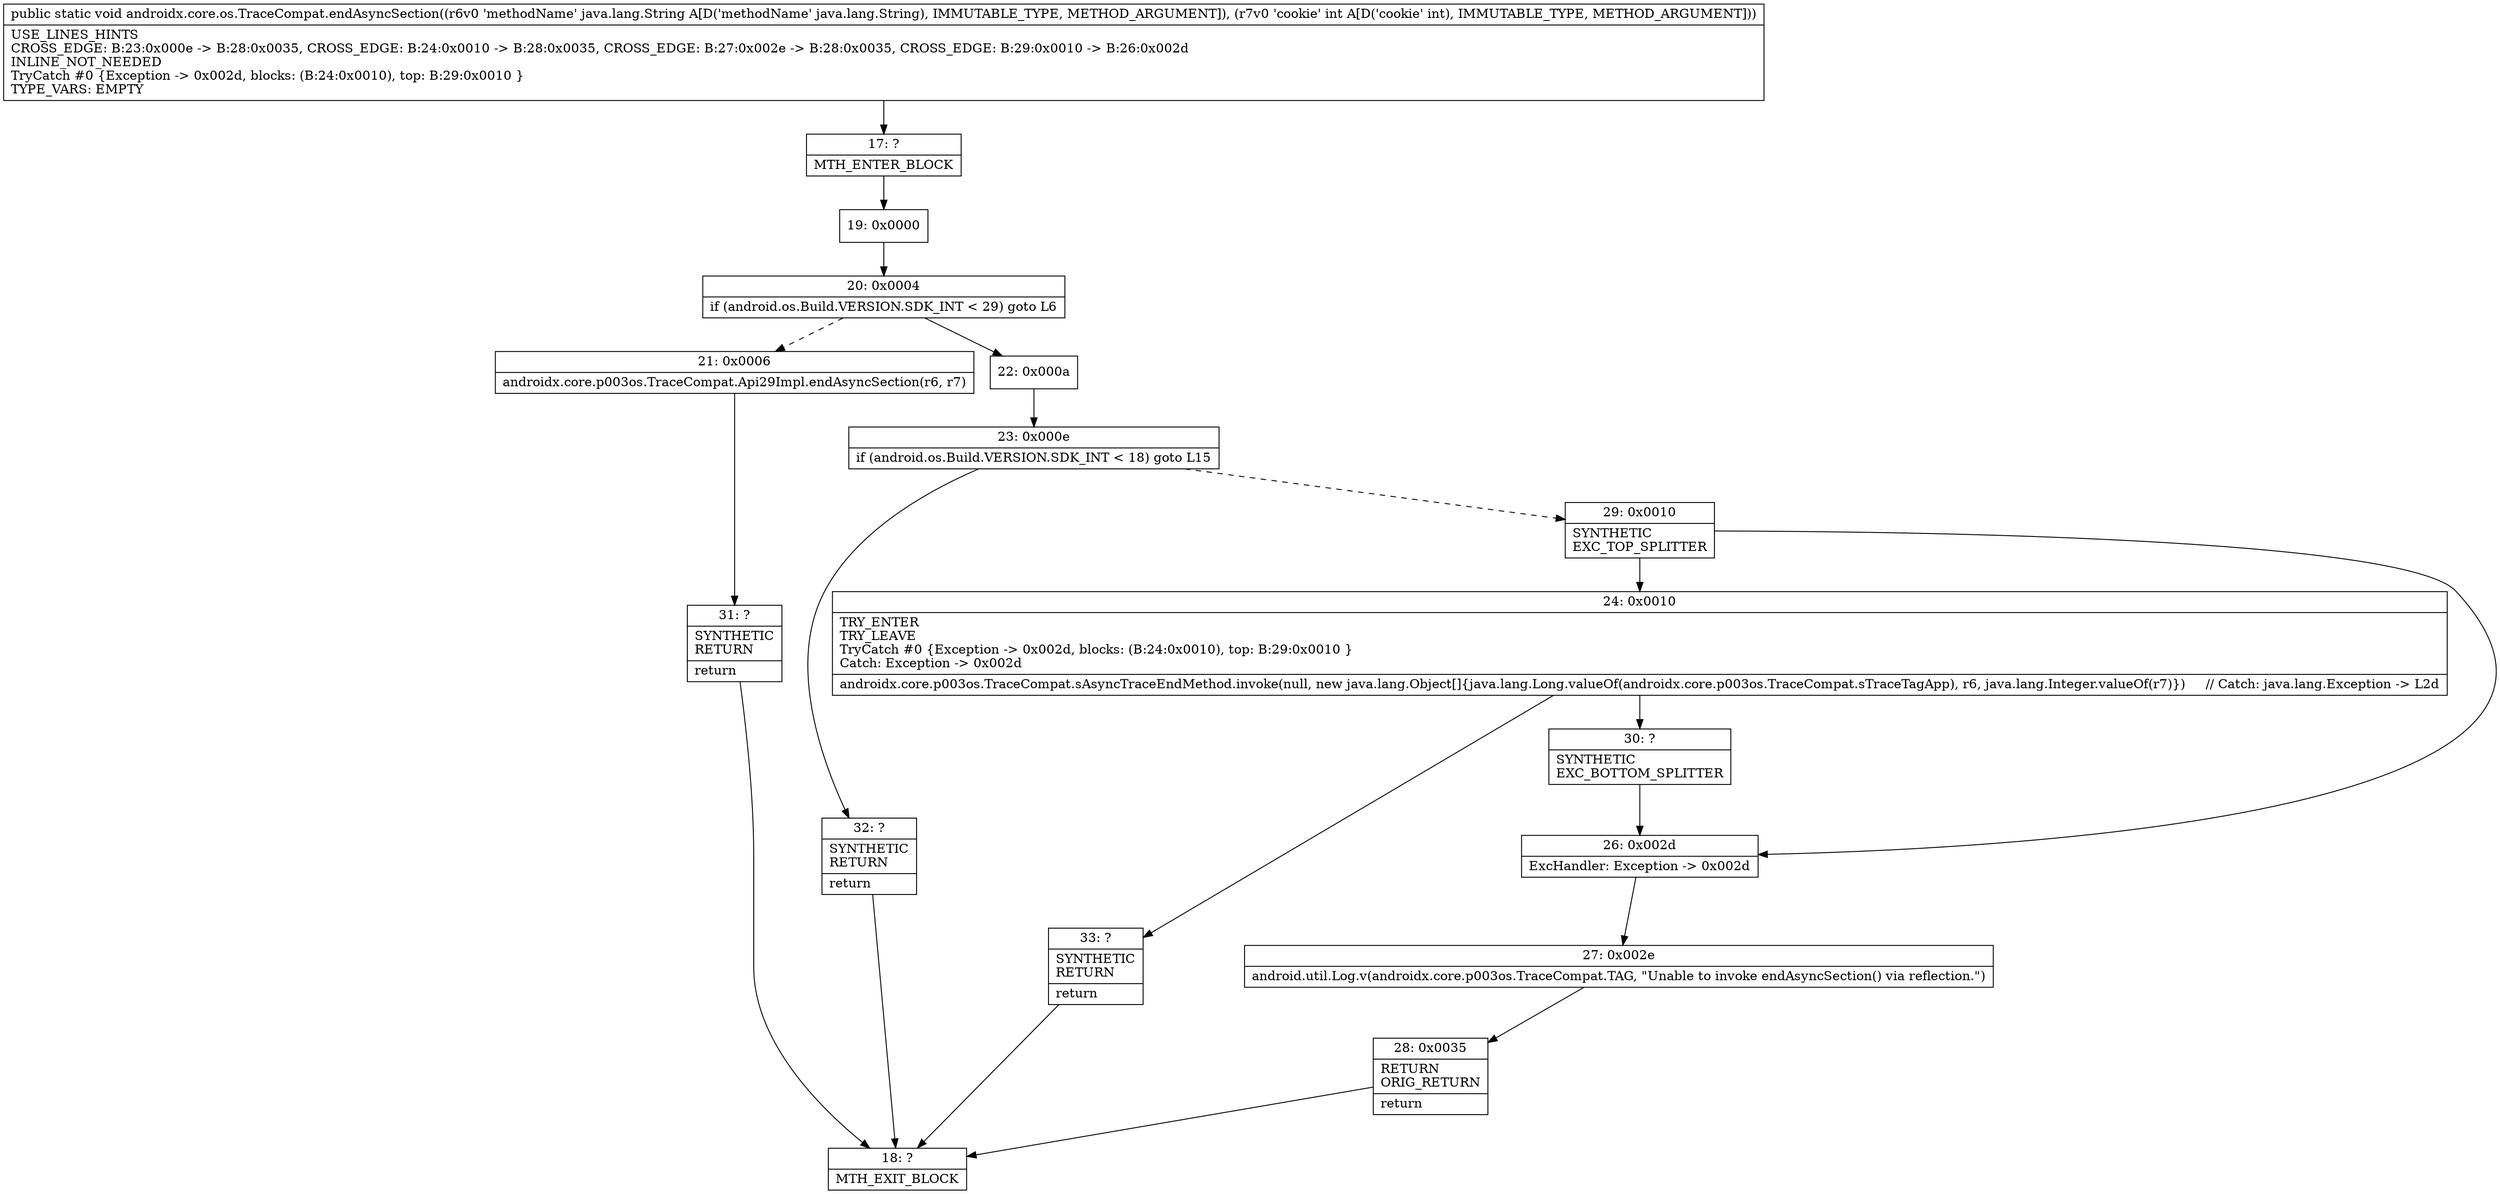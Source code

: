 digraph "CFG forandroidx.core.os.TraceCompat.endAsyncSection(Ljava\/lang\/String;I)V" {
Node_17 [shape=record,label="{17\:\ ?|MTH_ENTER_BLOCK\l}"];
Node_19 [shape=record,label="{19\:\ 0x0000}"];
Node_20 [shape=record,label="{20\:\ 0x0004|if (android.os.Build.VERSION.SDK_INT \< 29) goto L6\l}"];
Node_21 [shape=record,label="{21\:\ 0x0006|androidx.core.p003os.TraceCompat.Api29Impl.endAsyncSection(r6, r7)\l}"];
Node_31 [shape=record,label="{31\:\ ?|SYNTHETIC\lRETURN\l|return\l}"];
Node_18 [shape=record,label="{18\:\ ?|MTH_EXIT_BLOCK\l}"];
Node_22 [shape=record,label="{22\:\ 0x000a}"];
Node_23 [shape=record,label="{23\:\ 0x000e|if (android.os.Build.VERSION.SDK_INT \< 18) goto L15\l}"];
Node_29 [shape=record,label="{29\:\ 0x0010|SYNTHETIC\lEXC_TOP_SPLITTER\l}"];
Node_24 [shape=record,label="{24\:\ 0x0010|TRY_ENTER\lTRY_LEAVE\lTryCatch #0 \{Exception \-\> 0x002d, blocks: (B:24:0x0010), top: B:29:0x0010 \}\lCatch: Exception \-\> 0x002d\l|androidx.core.p003os.TraceCompat.sAsyncTraceEndMethod.invoke(null, new java.lang.Object[]\{java.lang.Long.valueOf(androidx.core.p003os.TraceCompat.sTraceTagApp), r6, java.lang.Integer.valueOf(r7)\})     \/\/ Catch: java.lang.Exception \-\> L2d\l}"];
Node_30 [shape=record,label="{30\:\ ?|SYNTHETIC\lEXC_BOTTOM_SPLITTER\l}"];
Node_33 [shape=record,label="{33\:\ ?|SYNTHETIC\lRETURN\l|return\l}"];
Node_26 [shape=record,label="{26\:\ 0x002d|ExcHandler: Exception \-\> 0x002d\l}"];
Node_27 [shape=record,label="{27\:\ 0x002e|android.util.Log.v(androidx.core.p003os.TraceCompat.TAG, \"Unable to invoke endAsyncSection() via reflection.\")\l}"];
Node_28 [shape=record,label="{28\:\ 0x0035|RETURN\lORIG_RETURN\l|return\l}"];
Node_32 [shape=record,label="{32\:\ ?|SYNTHETIC\lRETURN\l|return\l}"];
MethodNode[shape=record,label="{public static void androidx.core.os.TraceCompat.endAsyncSection((r6v0 'methodName' java.lang.String A[D('methodName' java.lang.String), IMMUTABLE_TYPE, METHOD_ARGUMENT]), (r7v0 'cookie' int A[D('cookie' int), IMMUTABLE_TYPE, METHOD_ARGUMENT]))  | USE_LINES_HINTS\lCROSS_EDGE: B:23:0x000e \-\> B:28:0x0035, CROSS_EDGE: B:24:0x0010 \-\> B:28:0x0035, CROSS_EDGE: B:27:0x002e \-\> B:28:0x0035, CROSS_EDGE: B:29:0x0010 \-\> B:26:0x002d\lINLINE_NOT_NEEDED\lTryCatch #0 \{Exception \-\> 0x002d, blocks: (B:24:0x0010), top: B:29:0x0010 \}\lTYPE_VARS: EMPTY\l}"];
MethodNode -> Node_17;Node_17 -> Node_19;
Node_19 -> Node_20;
Node_20 -> Node_21[style=dashed];
Node_20 -> Node_22;
Node_21 -> Node_31;
Node_31 -> Node_18;
Node_22 -> Node_23;
Node_23 -> Node_29[style=dashed];
Node_23 -> Node_32;
Node_29 -> Node_24;
Node_29 -> Node_26;
Node_24 -> Node_30;
Node_24 -> Node_33;
Node_30 -> Node_26;
Node_33 -> Node_18;
Node_26 -> Node_27;
Node_27 -> Node_28;
Node_28 -> Node_18;
Node_32 -> Node_18;
}

